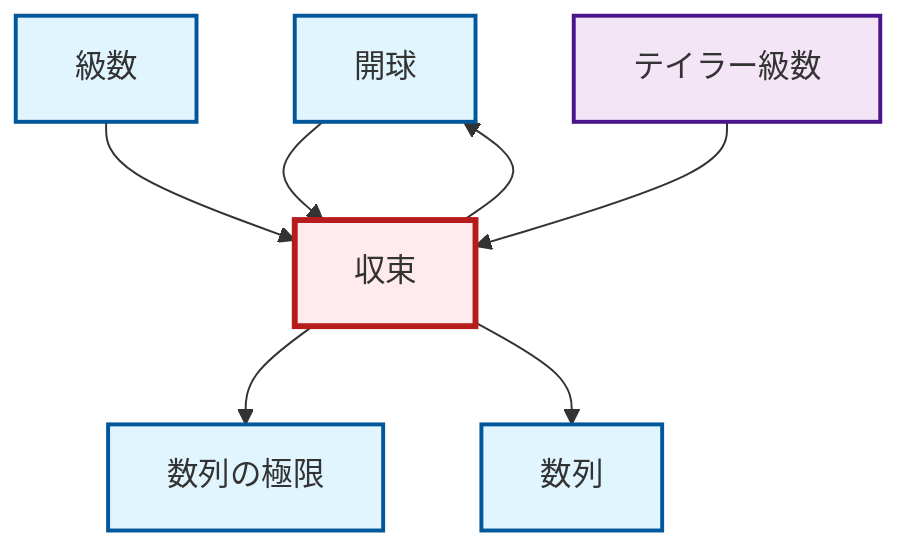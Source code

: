 graph TD
    classDef definition fill:#e1f5fe,stroke:#01579b,stroke-width:2px
    classDef theorem fill:#f3e5f5,stroke:#4a148c,stroke-width:2px
    classDef axiom fill:#fff3e0,stroke:#e65100,stroke-width:2px
    classDef example fill:#e8f5e9,stroke:#1b5e20,stroke-width:2px
    classDef current fill:#ffebee,stroke:#b71c1c,stroke-width:3px
    def-sequence["数列"]:::definition
    def-open-ball["開球"]:::definition
    thm-taylor-series["テイラー級数"]:::theorem
    def-convergence["収束"]:::definition
    def-series["級数"]:::definition
    def-limit["数列の極限"]:::definition
    def-open-ball --> def-convergence
    def-series --> def-convergence
    thm-taylor-series --> def-convergence
    def-convergence --> def-open-ball
    def-convergence --> def-limit
    def-convergence --> def-sequence
    class def-convergence current